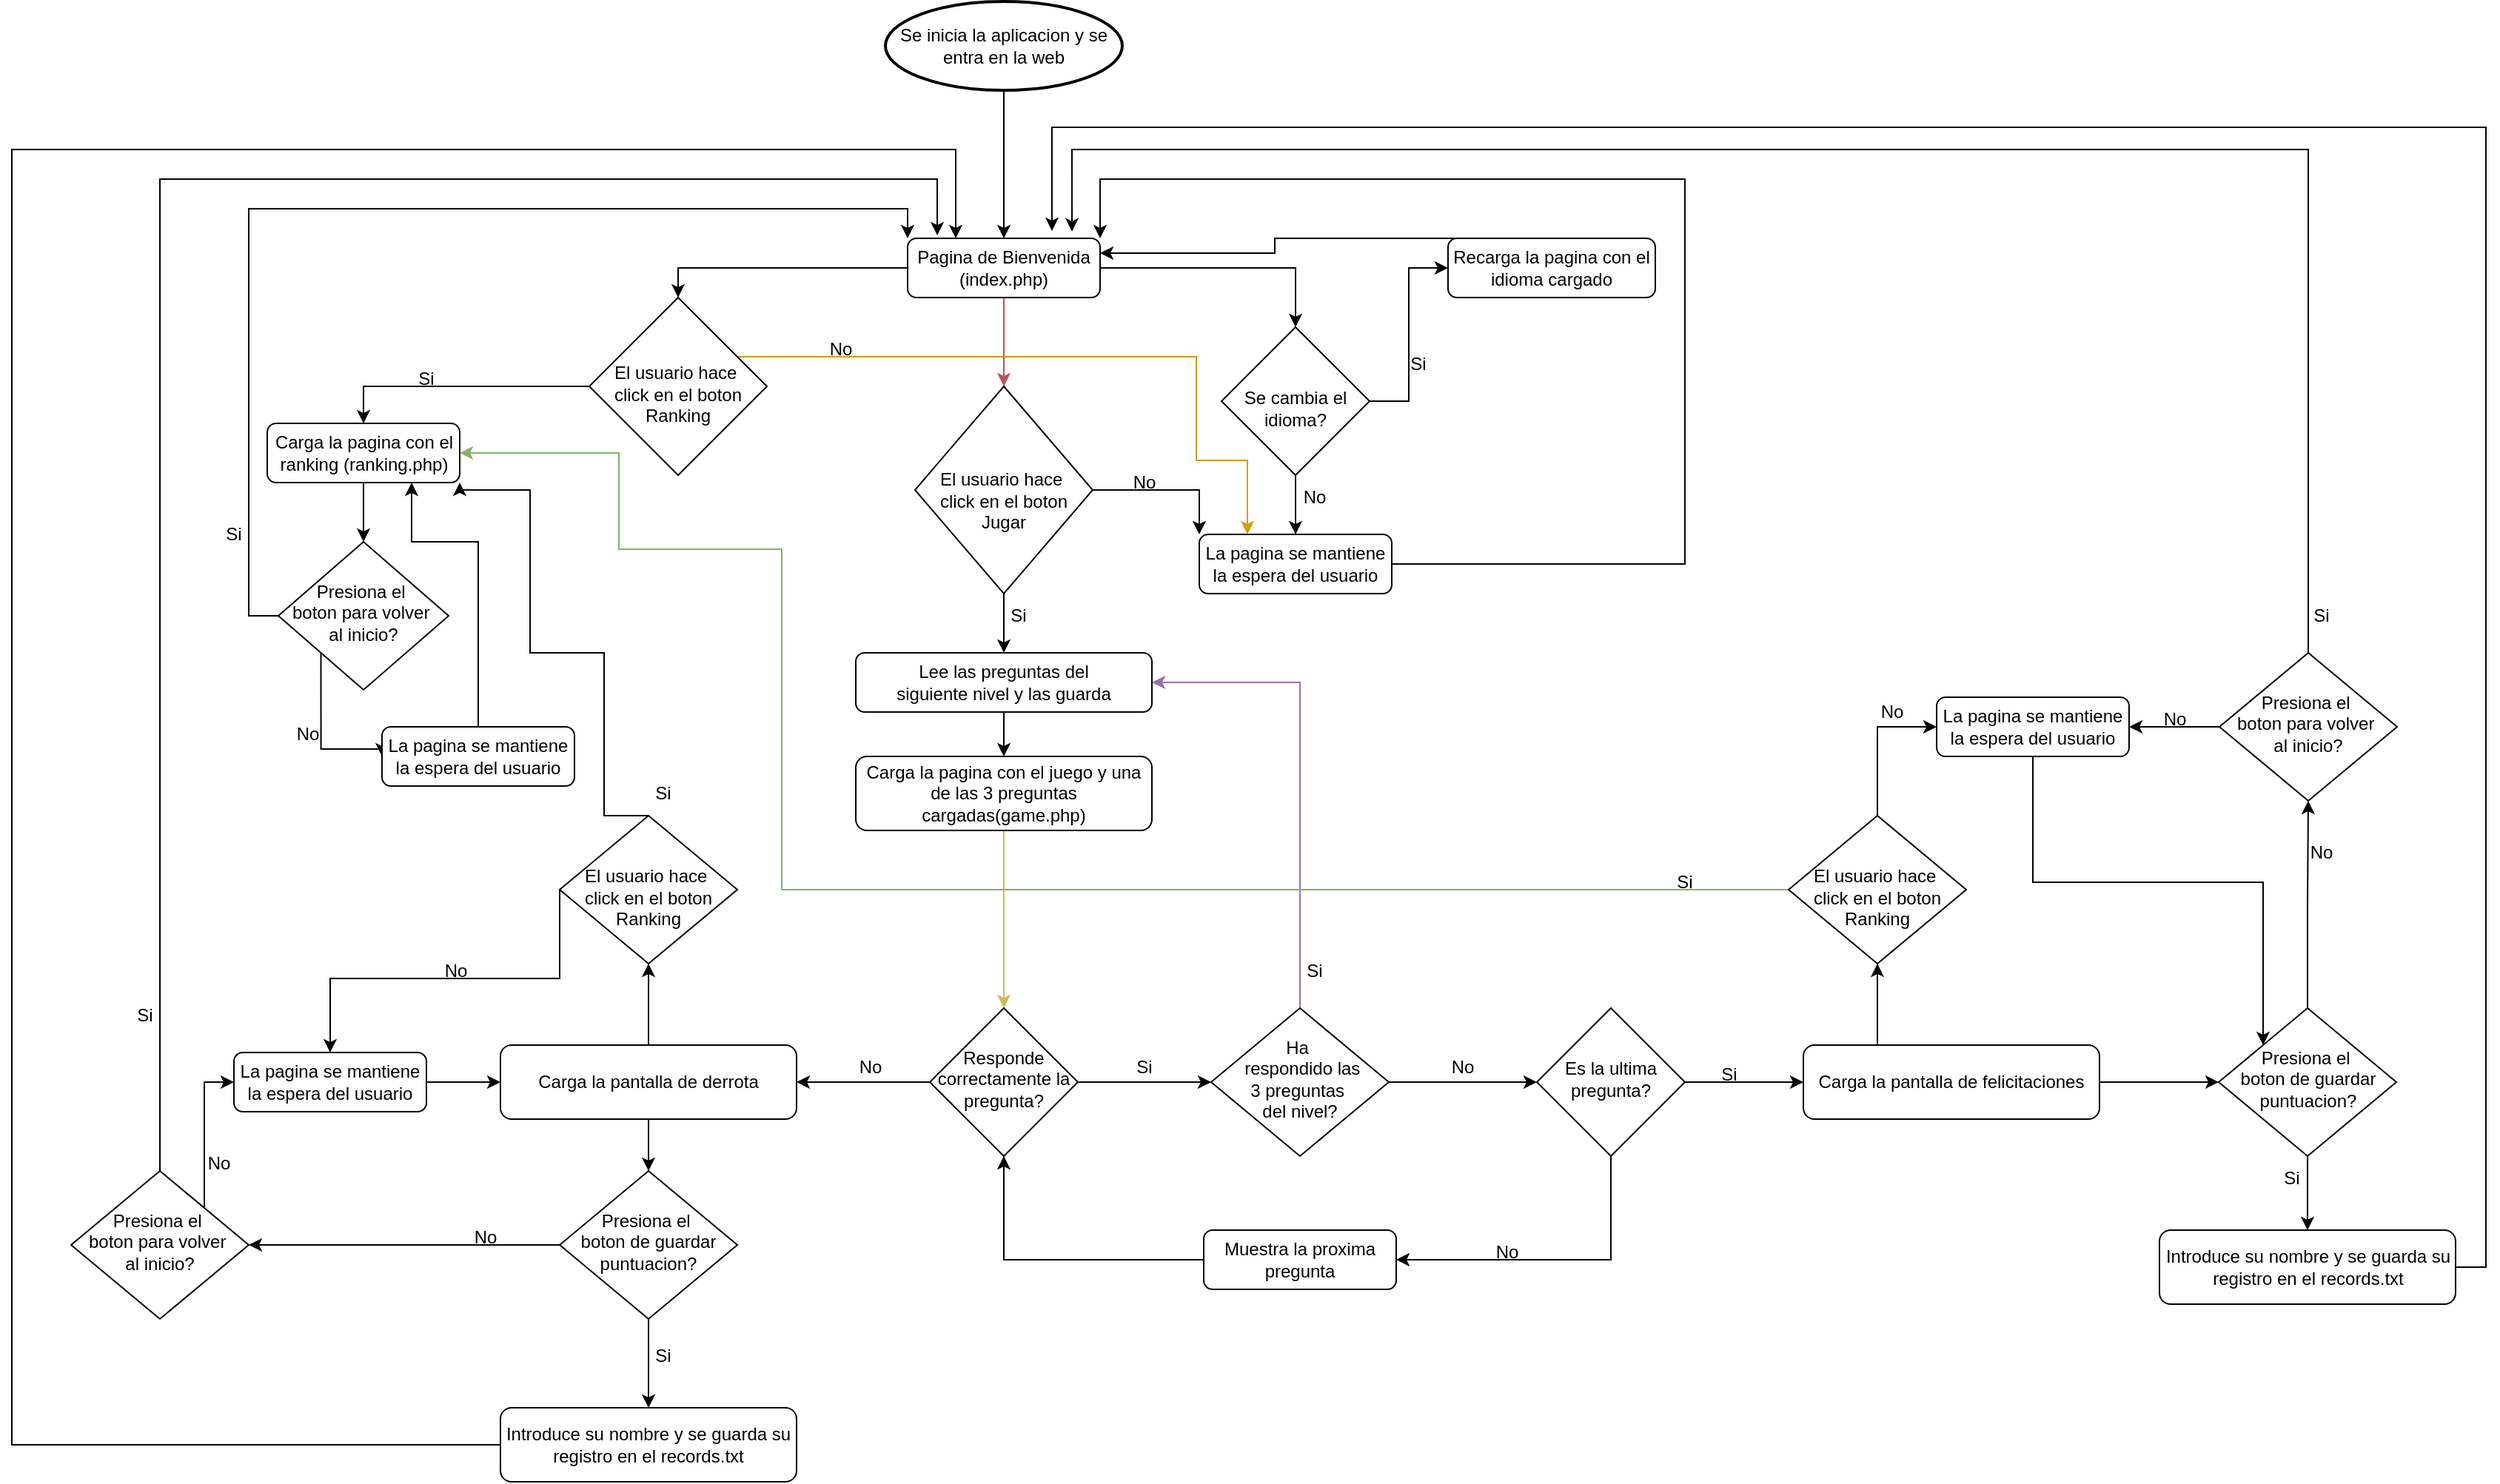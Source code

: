 <mxfile version="22.0.8" type="device">
  <diagram id="C5RBs43oDa-KdzZeNtuy" name="Page-1">
    <mxGraphModel dx="2860" dy="2287" grid="1" gridSize="10" guides="1" tooltips="1" connect="1" arrows="1" fold="1" page="1" pageScale="1" pageWidth="827" pageHeight="1169" math="0" shadow="0">
      <root>
        <mxCell id="WIyWlLk6GJQsqaUBKTNV-0" />
        <mxCell id="WIyWlLk6GJQsqaUBKTNV-1" parent="WIyWlLk6GJQsqaUBKTNV-0" />
        <mxCell id="jOGppjz87xmyUM8sD9id-5" value="" style="edgeStyle=orthogonalEdgeStyle;rounded=0;orthogonalLoop=1;jettySize=auto;html=1;" parent="WIyWlLk6GJQsqaUBKTNV-1" source="jOGppjz87xmyUM8sD9id-0" target="jOGppjz87xmyUM8sD9id-3" edge="1">
          <mxGeometry relative="1" as="geometry" />
        </mxCell>
        <mxCell id="jOGppjz87xmyUM8sD9id-27" value="" style="edgeStyle=orthogonalEdgeStyle;rounded=0;orthogonalLoop=1;jettySize=auto;html=1;fillColor=#f8cecc;strokeColor=#b85450;" parent="WIyWlLk6GJQsqaUBKTNV-1" source="jOGppjz87xmyUM8sD9id-0" target="jOGppjz87xmyUM8sD9id-18" edge="1">
          <mxGeometry relative="1" as="geometry" />
        </mxCell>
        <mxCell id="jOGppjz87xmyUM8sD9id-0" value="&lt;div&gt;Pagina de Bienvenida&lt;/div&gt;&lt;div&gt;(index.php)&lt;br&gt;&lt;/div&gt;" style="rounded=1;whiteSpace=wrap;html=1;fontSize=12;glass=0;strokeWidth=1;shadow=0;" parent="WIyWlLk6GJQsqaUBKTNV-1" vertex="1">
          <mxGeometry x="355" y="160" width="130" height="40" as="geometry" />
        </mxCell>
        <mxCell id="jOGppjz87xmyUM8sD9id-2" value="" style="edgeStyle=orthogonalEdgeStyle;rounded=0;orthogonalLoop=1;jettySize=auto;html=1;" parent="WIyWlLk6GJQsqaUBKTNV-1" source="jOGppjz87xmyUM8sD9id-1" target="jOGppjz87xmyUM8sD9id-0" edge="1">
          <mxGeometry relative="1" as="geometry" />
        </mxCell>
        <mxCell id="jOGppjz87xmyUM8sD9id-1" value="Se inicia la aplicacion y se entra en la web" style="strokeWidth=2;html=1;shape=mxgraph.flowchart.start_1;whiteSpace=wrap;" parent="WIyWlLk6GJQsqaUBKTNV-1" vertex="1">
          <mxGeometry x="340" width="160" height="60" as="geometry" />
        </mxCell>
        <mxCell id="jOGppjz87xmyUM8sD9id-13" style="edgeStyle=orthogonalEdgeStyle;rounded=0;orthogonalLoop=1;jettySize=auto;html=1;exitX=1;exitY=0.5;exitDx=0;exitDy=0;entryX=0;entryY=0.5;entryDx=0;entryDy=0;" parent="WIyWlLk6GJQsqaUBKTNV-1" source="jOGppjz87xmyUM8sD9id-3" target="jOGppjz87xmyUM8sD9id-12" edge="1">
          <mxGeometry relative="1" as="geometry" />
        </mxCell>
        <mxCell id="jOGppjz87xmyUM8sD9id-16" value="" style="edgeStyle=orthogonalEdgeStyle;rounded=0;orthogonalLoop=1;jettySize=auto;html=1;" parent="WIyWlLk6GJQsqaUBKTNV-1" source="jOGppjz87xmyUM8sD9id-3" target="jOGppjz87xmyUM8sD9id-15" edge="1">
          <mxGeometry relative="1" as="geometry" />
        </mxCell>
        <mxCell id="jOGppjz87xmyUM8sD9id-3" value="&lt;div&gt;&lt;br&gt;&lt;/div&gt;&lt;div&gt;Se cambia el idioma?&lt;/div&gt;" style="rhombus;whiteSpace=wrap;html=1;shadow=0;fontFamily=Helvetica;fontSize=12;align=center;strokeWidth=1;spacing=6;spacingTop=-4;" parent="WIyWlLk6GJQsqaUBKTNV-1" vertex="1">
          <mxGeometry x="567" y="220" width="100" height="100" as="geometry" />
        </mxCell>
        <mxCell id="jOGppjz87xmyUM8sD9id-11" value="Si" style="text;html=1;strokeColor=none;fillColor=none;align=center;verticalAlign=middle;whiteSpace=wrap;rounded=0;" parent="WIyWlLk6GJQsqaUBKTNV-1" vertex="1">
          <mxGeometry x="670" y="230" width="60" height="30" as="geometry" />
        </mxCell>
        <mxCell id="jOGppjz87xmyUM8sD9id-14" style="edgeStyle=orthogonalEdgeStyle;rounded=0;orthogonalLoop=1;jettySize=auto;html=1;exitX=0.5;exitY=0;exitDx=0;exitDy=0;entryX=1;entryY=0.25;entryDx=0;entryDy=0;" parent="WIyWlLk6GJQsqaUBKTNV-1" source="jOGppjz87xmyUM8sD9id-12" target="jOGppjz87xmyUM8sD9id-0" edge="1">
          <mxGeometry relative="1" as="geometry">
            <Array as="points">
              <mxPoint x="603" y="160" />
              <mxPoint x="603" y="170" />
            </Array>
          </mxGeometry>
        </mxCell>
        <mxCell id="jOGppjz87xmyUM8sD9id-12" value="Recarga la pagina con el idioma cargado" style="rounded=1;whiteSpace=wrap;html=1;fontSize=12;glass=0;strokeWidth=1;shadow=0;" parent="WIyWlLk6GJQsqaUBKTNV-1" vertex="1">
          <mxGeometry x="720" y="160" width="140" height="40" as="geometry" />
        </mxCell>
        <mxCell id="jOGppjz87xmyUM8sD9id-30" style="edgeStyle=orthogonalEdgeStyle;rounded=0;orthogonalLoop=1;jettySize=auto;html=1;exitX=1;exitY=0.5;exitDx=0;exitDy=0;entryX=1;entryY=0;entryDx=0;entryDy=0;" parent="WIyWlLk6GJQsqaUBKTNV-1" source="jOGppjz87xmyUM8sD9id-15" target="jOGppjz87xmyUM8sD9id-0" edge="1">
          <mxGeometry relative="1" as="geometry">
            <Array as="points">
              <mxPoint x="880" y="380" />
              <mxPoint x="880" y="120" />
              <mxPoint x="485" y="120" />
            </Array>
          </mxGeometry>
        </mxCell>
        <mxCell id="jOGppjz87xmyUM8sD9id-15" value="La pagina se mantiene la espera del usuario" style="rounded=1;whiteSpace=wrap;html=1;fontSize=12;glass=0;strokeWidth=1;shadow=0;" parent="WIyWlLk6GJQsqaUBKTNV-1" vertex="1">
          <mxGeometry x="552" y="360" width="130" height="40" as="geometry" />
        </mxCell>
        <mxCell id="jOGppjz87xmyUM8sD9id-17" value="No" style="text;html=1;strokeColor=none;fillColor=none;align=center;verticalAlign=middle;whiteSpace=wrap;rounded=0;" parent="WIyWlLk6GJQsqaUBKTNV-1" vertex="1">
          <mxGeometry x="600" y="320" width="60" height="30" as="geometry" />
        </mxCell>
        <mxCell id="jOGppjz87xmyUM8sD9id-29" style="edgeStyle=orthogonalEdgeStyle;rounded=0;orthogonalLoop=1;jettySize=auto;html=1;exitX=1;exitY=0.5;exitDx=0;exitDy=0;entryX=0;entryY=0;entryDx=0;entryDy=0;" parent="WIyWlLk6GJQsqaUBKTNV-1" source="jOGppjz87xmyUM8sD9id-18" target="jOGppjz87xmyUM8sD9id-15" edge="1">
          <mxGeometry relative="1" as="geometry" />
        </mxCell>
        <mxCell id="jOGppjz87xmyUM8sD9id-59" style="edgeStyle=orthogonalEdgeStyle;rounded=0;orthogonalLoop=1;jettySize=auto;html=1;exitX=0.5;exitY=1;exitDx=0;exitDy=0;entryX=0.5;entryY=0;entryDx=0;entryDy=0;" parent="WIyWlLk6GJQsqaUBKTNV-1" source="jOGppjz87xmyUM8sD9id-18" target="jOGppjz87xmyUM8sD9id-58" edge="1">
          <mxGeometry relative="1" as="geometry" />
        </mxCell>
        <mxCell id="jOGppjz87xmyUM8sD9id-18" value="&lt;br&gt;&lt;div&gt;El usuario hace&amp;nbsp;&lt;/div&gt;&lt;div&gt;click en el boton Jugar&lt;/div&gt;" style="rhombus;whiteSpace=wrap;html=1;" parent="WIyWlLk6GJQsqaUBKTNV-1" vertex="1">
          <mxGeometry x="360" y="260" width="120" height="140" as="geometry" />
        </mxCell>
        <mxCell id="jOGppjz87xmyUM8sD9id-22" value="No" style="text;html=1;strokeColor=none;fillColor=none;align=center;verticalAlign=middle;whiteSpace=wrap;rounded=0;" parent="WIyWlLk6GJQsqaUBKTNV-1" vertex="1">
          <mxGeometry x="485" y="310" width="60" height="30" as="geometry" />
        </mxCell>
        <mxCell id="jOGppjz87xmyUM8sD9id-23" value="Si" style="text;html=1;strokeColor=none;fillColor=none;align=center;verticalAlign=middle;whiteSpace=wrap;rounded=0;" parent="WIyWlLk6GJQsqaUBKTNV-1" vertex="1">
          <mxGeometry x="400" y="400" width="60" height="30" as="geometry" />
        </mxCell>
        <mxCell id="jOGppjz87xmyUM8sD9id-43" value="" style="edgeStyle=orthogonalEdgeStyle;rounded=0;orthogonalLoop=1;jettySize=auto;html=1;fillColor=#fff2cc;strokeColor=#d6b656;" parent="WIyWlLk6GJQsqaUBKTNV-1" source="jOGppjz87xmyUM8sD9id-24" target="jOGppjz87xmyUM8sD9id-42" edge="1">
          <mxGeometry relative="1" as="geometry" />
        </mxCell>
        <mxCell id="jOGppjz87xmyUM8sD9id-24" value="Carga la pagina con el juego y una de las 3 preguntas cargadas(game.php)" style="rounded=1;whiteSpace=wrap;html=1;fontSize=12;glass=0;strokeWidth=1;shadow=0;" parent="WIyWlLk6GJQsqaUBKTNV-1" vertex="1">
          <mxGeometry x="320" y="510" width="200" height="50" as="geometry" />
        </mxCell>
        <mxCell id="jOGppjz87xmyUM8sD9id-39" value="" style="edgeStyle=orthogonalEdgeStyle;rounded=0;orthogonalLoop=1;jettySize=auto;html=1;exitX=0;exitY=0.5;exitDx=0;exitDy=0;entryX=0.5;entryY=0;entryDx=0;entryDy=0;" parent="WIyWlLk6GJQsqaUBKTNV-1" source="jOGppjz87xmyUM8sD9id-33" target="jOGppjz87xmyUM8sD9id-38" edge="1">
          <mxGeometry relative="1" as="geometry">
            <mxPoint x="82.5" y="265" as="sourcePoint" />
          </mxGeometry>
        </mxCell>
        <mxCell id="jOGppjz87xmyUM8sD9id-83" style="edgeStyle=orthogonalEdgeStyle;rounded=0;orthogonalLoop=1;jettySize=auto;html=1;exitX=1;exitY=1;exitDx=0;exitDy=0;entryX=0.25;entryY=0;entryDx=0;entryDy=0;fillColor=#ffe6cc;strokeColor=#d79b00;" parent="WIyWlLk6GJQsqaUBKTNV-1" source="jOGppjz87xmyUM8sD9id-33" target="jOGppjz87xmyUM8sD9id-15" edge="1">
          <mxGeometry relative="1" as="geometry">
            <Array as="points">
              <mxPoint x="230" y="240" />
              <mxPoint x="550" y="240" />
              <mxPoint x="550" y="310" />
              <mxPoint x="585" y="310" />
            </Array>
          </mxGeometry>
        </mxCell>
        <mxCell id="jOGppjz87xmyUM8sD9id-33" value="&lt;br&gt;&lt;div&gt;El usuario hace&amp;nbsp;&lt;/div&gt;&lt;div&gt;click en el boton Ranking&lt;/div&gt;" style="rhombus;whiteSpace=wrap;html=1;shadow=0;fontFamily=Helvetica;fontSize=12;align=center;strokeWidth=1;spacing=6;spacingTop=-4;" parent="WIyWlLk6GJQsqaUBKTNV-1" vertex="1">
          <mxGeometry x="140" y="200" width="120" height="120" as="geometry" />
        </mxCell>
        <mxCell id="jOGppjz87xmyUM8sD9id-35" value="No" style="text;html=1;strokeColor=none;fillColor=none;align=center;verticalAlign=middle;whiteSpace=wrap;rounded=0;" parent="WIyWlLk6GJQsqaUBKTNV-1" vertex="1">
          <mxGeometry x="280" y="220" width="60" height="30" as="geometry" />
        </mxCell>
        <mxCell id="jOGppjz87xmyUM8sD9id-90" value="" style="edgeStyle=orthogonalEdgeStyle;rounded=0;orthogonalLoop=1;jettySize=auto;html=1;" parent="WIyWlLk6GJQsqaUBKTNV-1" source="jOGppjz87xmyUM8sD9id-38" target="jOGppjz87xmyUM8sD9id-89" edge="1">
          <mxGeometry relative="1" as="geometry" />
        </mxCell>
        <mxCell id="jOGppjz87xmyUM8sD9id-38" value="Carga la pagina con el ranking (ranking.php)" style="rounded=1;whiteSpace=wrap;html=1;fontSize=12;glass=0;strokeWidth=1;shadow=0;" parent="WIyWlLk6GJQsqaUBKTNV-1" vertex="1">
          <mxGeometry x="-77.5" y="285" width="130" height="40" as="geometry" />
        </mxCell>
        <mxCell id="jOGppjz87xmyUM8sD9id-40" value="Si" style="text;html=1;strokeColor=none;fillColor=none;align=center;verticalAlign=middle;whiteSpace=wrap;rounded=0;" parent="WIyWlLk6GJQsqaUBKTNV-1" vertex="1">
          <mxGeometry y="240" width="60" height="30" as="geometry" />
        </mxCell>
        <mxCell id="jOGppjz87xmyUM8sD9id-54" style="edgeStyle=orthogonalEdgeStyle;rounded=0;orthogonalLoop=1;jettySize=auto;html=1;exitX=1;exitY=0.5;exitDx=0;exitDy=0;entryX=0;entryY=0.5;entryDx=0;entryDy=0;" parent="WIyWlLk6GJQsqaUBKTNV-1" source="jOGppjz87xmyUM8sD9id-42" target="jOGppjz87xmyUM8sD9id-53" edge="1">
          <mxGeometry relative="1" as="geometry" />
        </mxCell>
        <mxCell id="jOGppjz87xmyUM8sD9id-71" value="" style="edgeStyle=orthogonalEdgeStyle;rounded=0;orthogonalLoop=1;jettySize=auto;html=1;" parent="WIyWlLk6GJQsqaUBKTNV-1" source="jOGppjz87xmyUM8sD9id-42" target="jOGppjz87xmyUM8sD9id-70" edge="1">
          <mxGeometry relative="1" as="geometry" />
        </mxCell>
        <mxCell id="jOGppjz87xmyUM8sD9id-42" value="Responde correctamente la pregunta?" style="rhombus;whiteSpace=wrap;html=1;shadow=0;fontFamily=Helvetica;fontSize=12;align=center;strokeWidth=1;spacing=6;spacingTop=-4;" parent="WIyWlLk6GJQsqaUBKTNV-1" vertex="1">
          <mxGeometry x="370" y="680" width="100" height="100" as="geometry" />
        </mxCell>
        <mxCell id="jOGppjz87xmyUM8sD9id-64" style="edgeStyle=orthogonalEdgeStyle;rounded=0;orthogonalLoop=1;jettySize=auto;html=1;exitX=0.5;exitY=1;exitDx=0;exitDy=0;entryX=1;entryY=0.5;entryDx=0;entryDy=0;" parent="WIyWlLk6GJQsqaUBKTNV-1" source="jOGppjz87xmyUM8sD9id-46" target="jOGppjz87xmyUM8sD9id-50" edge="1">
          <mxGeometry relative="1" as="geometry" />
        </mxCell>
        <mxCell id="jOGppjz87xmyUM8sD9id-69" value="" style="edgeStyle=orthogonalEdgeStyle;rounded=0;orthogonalLoop=1;jettySize=auto;html=1;" parent="WIyWlLk6GJQsqaUBKTNV-1" source="jOGppjz87xmyUM8sD9id-46" target="jOGppjz87xmyUM8sD9id-68" edge="1">
          <mxGeometry relative="1" as="geometry" />
        </mxCell>
        <mxCell id="jOGppjz87xmyUM8sD9id-46" value="Es la ultima pregunta?" style="rhombus;whiteSpace=wrap;html=1;shadow=0;fontFamily=Helvetica;fontSize=12;align=center;strokeWidth=1;spacing=6;spacingTop=-4;" parent="WIyWlLk6GJQsqaUBKTNV-1" vertex="1">
          <mxGeometry x="780" y="680" width="100" height="100" as="geometry" />
        </mxCell>
        <mxCell id="jOGppjz87xmyUM8sD9id-47" value="Si" style="text;html=1;strokeColor=none;fillColor=none;align=center;verticalAlign=middle;whiteSpace=wrap;rounded=0;" parent="WIyWlLk6GJQsqaUBKTNV-1" vertex="1">
          <mxGeometry x="485" y="705" width="60" height="30" as="geometry" />
        </mxCell>
        <mxCell id="jOGppjz87xmyUM8sD9id-52" style="edgeStyle=orthogonalEdgeStyle;rounded=0;orthogonalLoop=1;jettySize=auto;html=1;exitX=0;exitY=0.5;exitDx=0;exitDy=0;entryX=0.5;entryY=1;entryDx=0;entryDy=0;" parent="WIyWlLk6GJQsqaUBKTNV-1" source="jOGppjz87xmyUM8sD9id-50" target="jOGppjz87xmyUM8sD9id-42" edge="1">
          <mxGeometry relative="1" as="geometry" />
        </mxCell>
        <mxCell id="jOGppjz87xmyUM8sD9id-50" value="Muestra la proxima pregunta" style="rounded=1;whiteSpace=wrap;html=1;fontSize=12;glass=0;strokeWidth=1;shadow=0;" parent="WIyWlLk6GJQsqaUBKTNV-1" vertex="1">
          <mxGeometry x="555" y="830" width="130" height="40" as="geometry" />
        </mxCell>
        <mxCell id="jOGppjz87xmyUM8sD9id-56" style="edgeStyle=orthogonalEdgeStyle;rounded=0;orthogonalLoop=1;jettySize=auto;html=1;exitX=1;exitY=0.5;exitDx=0;exitDy=0;entryX=0;entryY=0.5;entryDx=0;entryDy=0;" parent="WIyWlLk6GJQsqaUBKTNV-1" source="jOGppjz87xmyUM8sD9id-53" target="jOGppjz87xmyUM8sD9id-46" edge="1">
          <mxGeometry relative="1" as="geometry" />
        </mxCell>
        <mxCell id="jOGppjz87xmyUM8sD9id-65" style="edgeStyle=orthogonalEdgeStyle;rounded=0;orthogonalLoop=1;jettySize=auto;html=1;exitX=0.5;exitY=0;exitDx=0;exitDy=0;entryX=1;entryY=0.5;entryDx=0;entryDy=0;fillColor=#e1d5e7;strokeColor=#9673a6;" parent="WIyWlLk6GJQsqaUBKTNV-1" source="jOGppjz87xmyUM8sD9id-53" target="jOGppjz87xmyUM8sD9id-58" edge="1">
          <mxGeometry relative="1" as="geometry" />
        </mxCell>
        <mxCell id="jOGppjz87xmyUM8sD9id-53" value="&lt;div&gt;Ha&amp;nbsp;&lt;/div&gt;&lt;div&gt;&amp;nbsp;respondido las&lt;/div&gt;&lt;div&gt;3 preguntas&amp;nbsp;&lt;/div&gt;&lt;div&gt;del nivel?&lt;/div&gt;" style="rhombus;whiteSpace=wrap;html=1;shadow=0;fontFamily=Helvetica;fontSize=12;align=center;strokeWidth=1;spacing=6;spacingTop=-4;" parent="WIyWlLk6GJQsqaUBKTNV-1" vertex="1">
          <mxGeometry x="560" y="680" width="120" height="100" as="geometry" />
        </mxCell>
        <mxCell id="jOGppjz87xmyUM8sD9id-61" value="" style="edgeStyle=orthogonalEdgeStyle;rounded=0;orthogonalLoop=1;jettySize=auto;html=1;" parent="WIyWlLk6GJQsqaUBKTNV-1" source="jOGppjz87xmyUM8sD9id-58" target="jOGppjz87xmyUM8sD9id-24" edge="1">
          <mxGeometry relative="1" as="geometry" />
        </mxCell>
        <mxCell id="jOGppjz87xmyUM8sD9id-58" value="Lee las preguntas del &lt;br&gt;siguiente nivel y las guarda" style="rounded=1;whiteSpace=wrap;html=1;fontSize=12;glass=0;strokeWidth=1;shadow=0;" parent="WIyWlLk6GJQsqaUBKTNV-1" vertex="1">
          <mxGeometry x="320" y="440" width="200" height="40" as="geometry" />
        </mxCell>
        <mxCell id="jOGppjz87xmyUM8sD9id-62" value="No" style="text;html=1;strokeColor=none;fillColor=none;align=center;verticalAlign=middle;whiteSpace=wrap;rounded=0;" parent="WIyWlLk6GJQsqaUBKTNV-1" vertex="1">
          <mxGeometry x="700" y="705" width="60" height="30" as="geometry" />
        </mxCell>
        <mxCell id="jOGppjz87xmyUM8sD9id-67" value="No" style="text;html=1;strokeColor=none;fillColor=none;align=center;verticalAlign=middle;whiteSpace=wrap;rounded=0;" parent="WIyWlLk6GJQsqaUBKTNV-1" vertex="1">
          <mxGeometry x="730" y="830" width="60" height="30" as="geometry" />
        </mxCell>
        <mxCell id="jOGppjz87xmyUM8sD9id-86" style="edgeStyle=orthogonalEdgeStyle;rounded=0;orthogonalLoop=1;jettySize=auto;html=1;exitX=1;exitY=0.5;exitDx=0;exitDy=0;entryX=0;entryY=0.5;entryDx=0;entryDy=0;" parent="WIyWlLk6GJQsqaUBKTNV-1" source="jOGppjz87xmyUM8sD9id-68" target="jOGppjz87xmyUM8sD9id-84" edge="1">
          <mxGeometry relative="1" as="geometry" />
        </mxCell>
        <mxCell id="6C4JWHhxTdaV8eO6Sy8S-8" style="edgeStyle=orthogonalEdgeStyle;rounded=0;orthogonalLoop=1;jettySize=auto;html=1;exitX=0.25;exitY=0;exitDx=0;exitDy=0;entryX=0.5;entryY=1;entryDx=0;entryDy=0;" edge="1" parent="WIyWlLk6GJQsqaUBKTNV-1" source="jOGppjz87xmyUM8sD9id-68" target="6C4JWHhxTdaV8eO6Sy8S-6">
          <mxGeometry relative="1" as="geometry" />
        </mxCell>
        <mxCell id="jOGppjz87xmyUM8sD9id-68" value="Carga la pantalla de felicitaciones" style="rounded=1;whiteSpace=wrap;html=1;fontSize=12;glass=0;strokeWidth=1;shadow=0;" parent="WIyWlLk6GJQsqaUBKTNV-1" vertex="1">
          <mxGeometry x="960" y="705" width="200" height="50" as="geometry" />
        </mxCell>
        <mxCell id="jOGppjz87xmyUM8sD9id-74" value="" style="edgeStyle=orthogonalEdgeStyle;rounded=0;orthogonalLoop=1;jettySize=auto;html=1;" parent="WIyWlLk6GJQsqaUBKTNV-1" source="jOGppjz87xmyUM8sD9id-70" target="jOGppjz87xmyUM8sD9id-73" edge="1">
          <mxGeometry relative="1" as="geometry" />
        </mxCell>
        <mxCell id="6C4JWHhxTdaV8eO6Sy8S-1" value="" style="edgeStyle=orthogonalEdgeStyle;rounded=0;orthogonalLoop=1;jettySize=auto;html=1;" edge="1" parent="WIyWlLk6GJQsqaUBKTNV-1" source="jOGppjz87xmyUM8sD9id-70" target="6C4JWHhxTdaV8eO6Sy8S-0">
          <mxGeometry relative="1" as="geometry" />
        </mxCell>
        <mxCell id="jOGppjz87xmyUM8sD9id-70" value="Carga la pantalla de derrota" style="rounded=1;whiteSpace=wrap;html=1;fontSize=12;glass=0;strokeWidth=1;shadow=0;" parent="WIyWlLk6GJQsqaUBKTNV-1" vertex="1">
          <mxGeometry x="80" y="705" width="200" height="50" as="geometry" />
        </mxCell>
        <mxCell id="jOGppjz87xmyUM8sD9id-80" value="" style="edgeStyle=orthogonalEdgeStyle;rounded=0;orthogonalLoop=1;jettySize=auto;html=1;" parent="WIyWlLk6GJQsqaUBKTNV-1" source="jOGppjz87xmyUM8sD9id-73" edge="1">
          <mxGeometry relative="1" as="geometry">
            <mxPoint x="180" y="950" as="targetPoint" />
          </mxGeometry>
        </mxCell>
        <mxCell id="jOGppjz87xmyUM8sD9id-100" style="edgeStyle=orthogonalEdgeStyle;rounded=0;orthogonalLoop=1;jettySize=auto;html=1;exitX=0;exitY=0.5;exitDx=0;exitDy=0;entryX=1;entryY=0.5;entryDx=0;entryDy=0;" parent="WIyWlLk6GJQsqaUBKTNV-1" source="jOGppjz87xmyUM8sD9id-73" target="jOGppjz87xmyUM8sD9id-99" edge="1">
          <mxGeometry relative="1" as="geometry" />
        </mxCell>
        <mxCell id="jOGppjz87xmyUM8sD9id-73" value="&lt;div&gt;Presiona el&amp;nbsp;&lt;/div&gt;&lt;div&gt;boton de guardar puntuacion?&lt;/div&gt;" style="rhombus;whiteSpace=wrap;html=1;shadow=0;fontFamily=Helvetica;fontSize=12;align=center;strokeWidth=1;spacing=6;spacingTop=-4;" parent="WIyWlLk6GJQsqaUBKTNV-1" vertex="1">
          <mxGeometry x="120" y="790" width="120" height="100" as="geometry" />
        </mxCell>
        <mxCell id="jOGppjz87xmyUM8sD9id-107" style="edgeStyle=orthogonalEdgeStyle;rounded=0;orthogonalLoop=1;jettySize=auto;html=1;exitX=0;exitY=0.5;exitDx=0;exitDy=0;entryX=0.25;entryY=0;entryDx=0;entryDy=0;" parent="WIyWlLk6GJQsqaUBKTNV-1" source="jOGppjz87xmyUM8sD9id-81" target="jOGppjz87xmyUM8sD9id-0" edge="1">
          <mxGeometry relative="1" as="geometry">
            <Array as="points">
              <mxPoint x="-250" y="975" />
              <mxPoint x="-250" y="100" />
              <mxPoint x="388" y="100" />
            </Array>
          </mxGeometry>
        </mxCell>
        <mxCell id="jOGppjz87xmyUM8sD9id-81" value="Introduce su nombre y se guarda su registro en el records.txt" style="rounded=1;whiteSpace=wrap;html=1;fontSize=12;glass=0;strokeWidth=1;shadow=0;" parent="WIyWlLk6GJQsqaUBKTNV-1" vertex="1">
          <mxGeometry x="80" y="950" width="200" height="50" as="geometry" />
        </mxCell>
        <mxCell id="jOGppjz87xmyUM8sD9id-82" style="edgeStyle=orthogonalEdgeStyle;rounded=0;orthogonalLoop=1;jettySize=auto;html=1;exitX=0;exitY=0.5;exitDx=0;exitDy=0;entryX=0.5;entryY=0;entryDx=0;entryDy=0;" parent="WIyWlLk6GJQsqaUBKTNV-1" source="jOGppjz87xmyUM8sD9id-0" target="jOGppjz87xmyUM8sD9id-33" edge="1">
          <mxGeometry relative="1" as="geometry" />
        </mxCell>
        <mxCell id="jOGppjz87xmyUM8sD9id-87" style="edgeStyle=orthogonalEdgeStyle;rounded=0;orthogonalLoop=1;jettySize=auto;html=1;exitX=0.5;exitY=1;exitDx=0;exitDy=0;entryX=0.5;entryY=0;entryDx=0;entryDy=0;" parent="WIyWlLk6GJQsqaUBKTNV-1" source="jOGppjz87xmyUM8sD9id-84" target="jOGppjz87xmyUM8sD9id-85" edge="1">
          <mxGeometry relative="1" as="geometry" />
        </mxCell>
        <mxCell id="jOGppjz87xmyUM8sD9id-113" value="" style="edgeStyle=orthogonalEdgeStyle;rounded=0;orthogonalLoop=1;jettySize=auto;html=1;" parent="WIyWlLk6GJQsqaUBKTNV-1" source="jOGppjz87xmyUM8sD9id-84" target="jOGppjz87xmyUM8sD9id-110" edge="1">
          <mxGeometry relative="1" as="geometry" />
        </mxCell>
        <mxCell id="jOGppjz87xmyUM8sD9id-84" value="&lt;div&gt;Presiona el&amp;nbsp;&lt;/div&gt;&lt;div&gt;boton de guardar puntuacion?&lt;/div&gt;" style="rhombus;whiteSpace=wrap;html=1;shadow=0;fontFamily=Helvetica;fontSize=12;align=center;strokeWidth=1;spacing=6;spacingTop=-4;" parent="WIyWlLk6GJQsqaUBKTNV-1" vertex="1">
          <mxGeometry x="1240.5" y="680" width="120" height="100" as="geometry" />
        </mxCell>
        <mxCell id="jOGppjz87xmyUM8sD9id-108" style="edgeStyle=orthogonalEdgeStyle;rounded=0;orthogonalLoop=1;jettySize=auto;html=1;exitX=1;exitY=0.5;exitDx=0;exitDy=0;entryX=0.75;entryY=0;entryDx=0;entryDy=0;" parent="WIyWlLk6GJQsqaUBKTNV-1" edge="1" source="jOGppjz87xmyUM8sD9id-85">
          <mxGeometry relative="1" as="geometry">
            <mxPoint x="1400.5" y="780" as="sourcePoint" />
            <mxPoint x="452.5" y="155" as="targetPoint" />
            <Array as="points">
              <mxPoint x="1421" y="855" />
              <mxPoint x="1421" y="85" />
              <mxPoint x="453" y="85" />
            </Array>
          </mxGeometry>
        </mxCell>
        <mxCell id="jOGppjz87xmyUM8sD9id-85" value="Introduce su nombre y se guarda su registro en el records.txt" style="rounded=1;whiteSpace=wrap;html=1;fontSize=12;glass=0;strokeWidth=1;shadow=0;" parent="WIyWlLk6GJQsqaUBKTNV-1" vertex="1">
          <mxGeometry x="1200.5" y="830" width="200" height="50" as="geometry" />
        </mxCell>
        <mxCell id="jOGppjz87xmyUM8sD9id-91" style="edgeStyle=orthogonalEdgeStyle;rounded=0;orthogonalLoop=1;jettySize=auto;html=1;exitX=0;exitY=0.5;exitDx=0;exitDy=0;entryX=0;entryY=0;entryDx=0;entryDy=0;" parent="WIyWlLk6GJQsqaUBKTNV-1" source="jOGppjz87xmyUM8sD9id-89" target="jOGppjz87xmyUM8sD9id-0" edge="1">
          <mxGeometry relative="1" as="geometry" />
        </mxCell>
        <mxCell id="jOGppjz87xmyUM8sD9id-93" style="edgeStyle=orthogonalEdgeStyle;rounded=0;orthogonalLoop=1;jettySize=auto;html=1;exitX=0;exitY=1;exitDx=0;exitDy=0;entryX=0;entryY=0.5;entryDx=0;entryDy=0;" parent="WIyWlLk6GJQsqaUBKTNV-1" source="jOGppjz87xmyUM8sD9id-89" target="jOGppjz87xmyUM8sD9id-92" edge="1">
          <mxGeometry relative="1" as="geometry">
            <Array as="points">
              <mxPoint x="-41" y="505" />
            </Array>
          </mxGeometry>
        </mxCell>
        <mxCell id="jOGppjz87xmyUM8sD9id-89" value="&lt;div&gt;Presiona el&amp;nbsp;&lt;/div&gt;&lt;div&gt;boton para volver&amp;nbsp;&lt;/div&gt;&lt;div&gt;al inicio?&lt;/div&gt;" style="rhombus;whiteSpace=wrap;html=1;shadow=0;fontFamily=Helvetica;fontSize=12;align=center;strokeWidth=1;spacing=6;spacingTop=-4;" parent="WIyWlLk6GJQsqaUBKTNV-1" vertex="1">
          <mxGeometry x="-70" y="365" width="115" height="100" as="geometry" />
        </mxCell>
        <mxCell id="jOGppjz87xmyUM8sD9id-94" style="edgeStyle=orthogonalEdgeStyle;rounded=0;orthogonalLoop=1;jettySize=auto;html=1;exitX=0.5;exitY=0;exitDx=0;exitDy=0;entryX=0.75;entryY=1;entryDx=0;entryDy=0;" parent="WIyWlLk6GJQsqaUBKTNV-1" source="jOGppjz87xmyUM8sD9id-92" target="jOGppjz87xmyUM8sD9id-38" edge="1">
          <mxGeometry relative="1" as="geometry">
            <Array as="points">
              <mxPoint x="65" y="365" />
              <mxPoint x="20" y="365" />
            </Array>
          </mxGeometry>
        </mxCell>
        <mxCell id="jOGppjz87xmyUM8sD9id-92" value="La pagina se mantiene la espera del usuario" style="rounded=1;whiteSpace=wrap;html=1;fontSize=12;glass=0;strokeWidth=1;shadow=0;" parent="WIyWlLk6GJQsqaUBKTNV-1" vertex="1">
          <mxGeometry y="490" width="130" height="40" as="geometry" />
        </mxCell>
        <mxCell id="jOGppjz87xmyUM8sD9id-95" value="Si" style="text;html=1;strokeColor=none;fillColor=none;align=center;verticalAlign=middle;whiteSpace=wrap;rounded=0;" parent="WIyWlLk6GJQsqaUBKTNV-1" vertex="1">
          <mxGeometry x="160" y="900" width="60" height="30" as="geometry" />
        </mxCell>
        <mxCell id="jOGppjz87xmyUM8sD9id-96" value="No" style="text;html=1;strokeColor=none;fillColor=none;align=center;verticalAlign=middle;whiteSpace=wrap;rounded=0;" parent="WIyWlLk6GJQsqaUBKTNV-1" vertex="1">
          <mxGeometry x="40" y="820" width="60" height="30" as="geometry" />
        </mxCell>
        <mxCell id="jOGppjz87xmyUM8sD9id-97" value="No" style="text;html=1;strokeColor=none;fillColor=none;align=center;verticalAlign=middle;whiteSpace=wrap;rounded=0;" parent="WIyWlLk6GJQsqaUBKTNV-1" vertex="1">
          <mxGeometry x="-80" y="480" width="60" height="30" as="geometry" />
        </mxCell>
        <mxCell id="jOGppjz87xmyUM8sD9id-98" value="Si" style="text;html=1;strokeColor=none;fillColor=none;align=center;verticalAlign=middle;whiteSpace=wrap;rounded=0;" parent="WIyWlLk6GJQsqaUBKTNV-1" vertex="1">
          <mxGeometry x="-130" y="345" width="60" height="30" as="geometry" />
        </mxCell>
        <mxCell id="jOGppjz87xmyUM8sD9id-101" style="edgeStyle=orthogonalEdgeStyle;rounded=0;orthogonalLoop=1;jettySize=auto;html=1;entryX=0.154;entryY=-0.05;entryDx=0;entryDy=0;entryPerimeter=0;exitX=0.5;exitY=0;exitDx=0;exitDy=0;" parent="WIyWlLk6GJQsqaUBKTNV-1" source="jOGppjz87xmyUM8sD9id-99" target="jOGppjz87xmyUM8sD9id-0" edge="1">
          <mxGeometry relative="1" as="geometry">
            <Array as="points">
              <mxPoint x="-150" y="120" />
              <mxPoint x="375" y="120" />
            </Array>
          </mxGeometry>
        </mxCell>
        <mxCell id="jOGppjz87xmyUM8sD9id-103" style="edgeStyle=orthogonalEdgeStyle;rounded=0;orthogonalLoop=1;jettySize=auto;html=1;exitX=1;exitY=0;exitDx=0;exitDy=0;entryX=0;entryY=0.5;entryDx=0;entryDy=0;" parent="WIyWlLk6GJQsqaUBKTNV-1" source="jOGppjz87xmyUM8sD9id-99" target="jOGppjz87xmyUM8sD9id-102" edge="1">
          <mxGeometry relative="1" as="geometry" />
        </mxCell>
        <mxCell id="jOGppjz87xmyUM8sD9id-99" value="&lt;div&gt;Presiona el&amp;nbsp;&lt;/div&gt;&lt;div&gt;boton para volver&amp;nbsp;&lt;/div&gt;&lt;div&gt;al inicio?&lt;/div&gt;" style="rhombus;whiteSpace=wrap;html=1;shadow=0;fontFamily=Helvetica;fontSize=12;align=center;strokeWidth=1;spacing=6;spacingTop=-4;" parent="WIyWlLk6GJQsqaUBKTNV-1" vertex="1">
          <mxGeometry x="-210" y="790" width="120" height="100" as="geometry" />
        </mxCell>
        <mxCell id="jOGppjz87xmyUM8sD9id-104" style="edgeStyle=orthogonalEdgeStyle;rounded=0;orthogonalLoop=1;jettySize=auto;html=1;exitX=1;exitY=0.5;exitDx=0;exitDy=0;entryX=0;entryY=0.5;entryDx=0;entryDy=0;" parent="WIyWlLk6GJQsqaUBKTNV-1" source="jOGppjz87xmyUM8sD9id-102" target="jOGppjz87xmyUM8sD9id-70" edge="1">
          <mxGeometry relative="1" as="geometry" />
        </mxCell>
        <mxCell id="jOGppjz87xmyUM8sD9id-102" value="La pagina se mantiene la espera del usuario" style="rounded=1;whiteSpace=wrap;html=1;fontSize=12;glass=0;strokeWidth=1;shadow=0;" parent="WIyWlLk6GJQsqaUBKTNV-1" vertex="1">
          <mxGeometry x="-100" y="710" width="130" height="40" as="geometry" />
        </mxCell>
        <mxCell id="jOGppjz87xmyUM8sD9id-105" value="No" style="text;html=1;strokeColor=none;fillColor=none;align=center;verticalAlign=middle;whiteSpace=wrap;rounded=0;" parent="WIyWlLk6GJQsqaUBKTNV-1" vertex="1">
          <mxGeometry x="-140" y="770" width="60" height="30" as="geometry" />
        </mxCell>
        <mxCell id="jOGppjz87xmyUM8sD9id-106" value="Si" style="text;html=1;strokeColor=none;fillColor=none;align=center;verticalAlign=middle;whiteSpace=wrap;rounded=0;" parent="WIyWlLk6GJQsqaUBKTNV-1" vertex="1">
          <mxGeometry x="-190" y="670" width="60" height="30" as="geometry" />
        </mxCell>
        <mxCell id="jOGppjz87xmyUM8sD9id-109" value="Si" style="text;html=1;strokeColor=none;fillColor=none;align=center;verticalAlign=middle;whiteSpace=wrap;rounded=0;" parent="WIyWlLk6GJQsqaUBKTNV-1" vertex="1">
          <mxGeometry x="1260" y="780" width="60" height="30" as="geometry" />
        </mxCell>
        <mxCell id="jOGppjz87xmyUM8sD9id-114" value="" style="edgeStyle=orthogonalEdgeStyle;rounded=0;orthogonalLoop=1;jettySize=auto;html=1;" parent="WIyWlLk6GJQsqaUBKTNV-1" source="jOGppjz87xmyUM8sD9id-110" target="jOGppjz87xmyUM8sD9id-111" edge="1">
          <mxGeometry relative="1" as="geometry" />
        </mxCell>
        <mxCell id="jOGppjz87xmyUM8sD9id-110" value="&lt;div&gt;Presiona el&amp;nbsp;&lt;/div&gt;&lt;div&gt;boton para volver&amp;nbsp;&lt;/div&gt;&lt;div&gt;al inicio?&lt;/div&gt;" style="rhombus;whiteSpace=wrap;html=1;shadow=0;fontFamily=Helvetica;fontSize=12;align=center;strokeWidth=1;spacing=6;spacingTop=-4;" parent="WIyWlLk6GJQsqaUBKTNV-1" vertex="1">
          <mxGeometry x="1241" y="440" width="120" height="100" as="geometry" />
        </mxCell>
        <mxCell id="jOGppjz87xmyUM8sD9id-115" style="edgeStyle=orthogonalEdgeStyle;rounded=0;orthogonalLoop=1;jettySize=auto;html=1;exitX=0.5;exitY=1;exitDx=0;exitDy=0;entryX=0;entryY=0;entryDx=0;entryDy=0;" parent="WIyWlLk6GJQsqaUBKTNV-1" source="jOGppjz87xmyUM8sD9id-111" target="jOGppjz87xmyUM8sD9id-84" edge="1">
          <mxGeometry relative="1" as="geometry" />
        </mxCell>
        <mxCell id="jOGppjz87xmyUM8sD9id-111" value="La pagina se mantiene la espera del usuario" style="rounded=1;whiteSpace=wrap;html=1;fontSize=12;glass=0;strokeWidth=1;shadow=0;" parent="WIyWlLk6GJQsqaUBKTNV-1" vertex="1">
          <mxGeometry x="1050" y="470" width="130" height="40" as="geometry" />
        </mxCell>
        <mxCell id="jOGppjz87xmyUM8sD9id-116" style="edgeStyle=orthogonalEdgeStyle;rounded=0;orthogonalLoop=1;jettySize=auto;html=1;exitX=0.5;exitY=0;exitDx=0;exitDy=0;entryX=0.854;entryY=-0.115;entryDx=0;entryDy=0;entryPerimeter=0;" parent="WIyWlLk6GJQsqaUBKTNV-1" source="jOGppjz87xmyUM8sD9id-110" target="jOGppjz87xmyUM8sD9id-0" edge="1">
          <mxGeometry relative="1" as="geometry">
            <Array as="points">
              <mxPoint x="1301" y="100" />
              <mxPoint x="466" y="100" />
            </Array>
          </mxGeometry>
        </mxCell>
        <mxCell id="jOGppjz87xmyUM8sD9id-117" value="Si" style="text;html=1;strokeColor=none;fillColor=none;align=center;verticalAlign=middle;whiteSpace=wrap;rounded=0;" parent="WIyWlLk6GJQsqaUBKTNV-1" vertex="1">
          <mxGeometry x="1280" y="400" width="60" height="30" as="geometry" />
        </mxCell>
        <mxCell id="jOGppjz87xmyUM8sD9id-119" value="No" style="text;html=1;strokeColor=none;fillColor=none;align=center;verticalAlign=middle;whiteSpace=wrap;rounded=0;" parent="WIyWlLk6GJQsqaUBKTNV-1" vertex="1">
          <mxGeometry x="1280" y="560" width="60" height="30" as="geometry" />
        </mxCell>
        <mxCell id="jOGppjz87xmyUM8sD9id-120" value="No" style="text;html=1;strokeColor=none;fillColor=none;align=center;verticalAlign=middle;whiteSpace=wrap;rounded=0;" parent="WIyWlLk6GJQsqaUBKTNV-1" vertex="1">
          <mxGeometry x="1181" y="470" width="60" height="30" as="geometry" />
        </mxCell>
        <mxCell id="6C4JWHhxTdaV8eO6Sy8S-2" style="edgeStyle=orthogonalEdgeStyle;rounded=0;orthogonalLoop=1;jettySize=auto;html=1;exitX=0;exitY=0.5;exitDx=0;exitDy=0;entryX=0.5;entryY=0;entryDx=0;entryDy=0;" edge="1" parent="WIyWlLk6GJQsqaUBKTNV-1" source="6C4JWHhxTdaV8eO6Sy8S-0" target="jOGppjz87xmyUM8sD9id-102">
          <mxGeometry relative="1" as="geometry">
            <Array as="points">
              <mxPoint x="120" y="660" />
              <mxPoint x="-35" y="660" />
            </Array>
          </mxGeometry>
        </mxCell>
        <mxCell id="6C4JWHhxTdaV8eO6Sy8S-4" style="edgeStyle=orthogonalEdgeStyle;rounded=0;orthogonalLoop=1;jettySize=auto;html=1;exitX=0.5;exitY=0;exitDx=0;exitDy=0;entryX=1;entryY=1;entryDx=0;entryDy=0;" edge="1" parent="WIyWlLk6GJQsqaUBKTNV-1" source="6C4JWHhxTdaV8eO6Sy8S-0" target="jOGppjz87xmyUM8sD9id-38">
          <mxGeometry relative="1" as="geometry">
            <Array as="points">
              <mxPoint x="150" y="550" />
              <mxPoint x="150" y="440" />
              <mxPoint x="100" y="440" />
              <mxPoint x="100" y="330" />
              <mxPoint x="53" y="330" />
            </Array>
          </mxGeometry>
        </mxCell>
        <mxCell id="6C4JWHhxTdaV8eO6Sy8S-0" value="&lt;br&gt;&lt;div&gt;El usuario hace&amp;nbsp;&lt;/div&gt;&lt;div&gt;click en el boton Ranking&lt;/div&gt;" style="rhombus;whiteSpace=wrap;html=1;shadow=0;fontFamily=Helvetica;fontSize=12;align=center;strokeWidth=1;spacing=6;spacingTop=-4;" vertex="1" parent="WIyWlLk6GJQsqaUBKTNV-1">
          <mxGeometry x="120" y="550" width="120" height="100" as="geometry" />
        </mxCell>
        <mxCell id="6C4JWHhxTdaV8eO6Sy8S-3" value="No" style="text;html=1;strokeColor=none;fillColor=none;align=center;verticalAlign=middle;whiteSpace=wrap;rounded=0;" vertex="1" parent="WIyWlLk6GJQsqaUBKTNV-1">
          <mxGeometry x="20" y="640" width="60" height="30" as="geometry" />
        </mxCell>
        <mxCell id="6C4JWHhxTdaV8eO6Sy8S-5" value="Si" style="text;html=1;strokeColor=none;fillColor=none;align=center;verticalAlign=middle;whiteSpace=wrap;rounded=0;" vertex="1" parent="WIyWlLk6GJQsqaUBKTNV-1">
          <mxGeometry x="160" y="520" width="60" height="30" as="geometry" />
        </mxCell>
        <mxCell id="6C4JWHhxTdaV8eO6Sy8S-9" style="edgeStyle=orthogonalEdgeStyle;rounded=0;orthogonalLoop=1;jettySize=auto;html=1;exitX=0.5;exitY=0;exitDx=0;exitDy=0;entryX=0;entryY=0.5;entryDx=0;entryDy=0;" edge="1" parent="WIyWlLk6GJQsqaUBKTNV-1" source="6C4JWHhxTdaV8eO6Sy8S-6" target="jOGppjz87xmyUM8sD9id-111">
          <mxGeometry relative="1" as="geometry" />
        </mxCell>
        <mxCell id="6C4JWHhxTdaV8eO6Sy8S-11" style="edgeStyle=orthogonalEdgeStyle;rounded=0;orthogonalLoop=1;jettySize=auto;html=1;exitX=0;exitY=0.5;exitDx=0;exitDy=0;entryX=1;entryY=0.5;entryDx=0;entryDy=0;fillColor=#d5e8d4;strokeColor=#82b366;" edge="1" parent="WIyWlLk6GJQsqaUBKTNV-1" source="6C4JWHhxTdaV8eO6Sy8S-6" target="jOGppjz87xmyUM8sD9id-38">
          <mxGeometry relative="1" as="geometry">
            <Array as="points">
              <mxPoint x="270" y="600" />
              <mxPoint x="270" y="370" />
              <mxPoint x="160" y="370" />
              <mxPoint x="160" y="305" />
            </Array>
          </mxGeometry>
        </mxCell>
        <mxCell id="6C4JWHhxTdaV8eO6Sy8S-6" value="&lt;br&gt;&lt;div&gt;El usuario hace&amp;nbsp;&lt;/div&gt;&lt;div&gt;click en el boton Ranking&lt;/div&gt;" style="rhombus;whiteSpace=wrap;html=1;shadow=0;fontFamily=Helvetica;fontSize=12;align=center;strokeWidth=1;spacing=6;spacingTop=-4;" vertex="1" parent="WIyWlLk6GJQsqaUBKTNV-1">
          <mxGeometry x="950" y="550" width="120" height="100" as="geometry" />
        </mxCell>
        <mxCell id="6C4JWHhxTdaV8eO6Sy8S-10" value="No" style="text;html=1;strokeColor=none;fillColor=none;align=center;verticalAlign=middle;whiteSpace=wrap;rounded=0;" vertex="1" parent="WIyWlLk6GJQsqaUBKTNV-1">
          <mxGeometry x="990" y="465" width="60" height="30" as="geometry" />
        </mxCell>
        <mxCell id="6C4JWHhxTdaV8eO6Sy8S-12" value="Si" style="text;html=1;strokeColor=none;fillColor=none;align=center;verticalAlign=middle;whiteSpace=wrap;rounded=0;" vertex="1" parent="WIyWlLk6GJQsqaUBKTNV-1">
          <mxGeometry x="850" y="580" width="60" height="30" as="geometry" />
        </mxCell>
        <mxCell id="6C4JWHhxTdaV8eO6Sy8S-13" value="Si" style="text;html=1;strokeColor=none;fillColor=none;align=center;verticalAlign=middle;whiteSpace=wrap;rounded=0;" vertex="1" parent="WIyWlLk6GJQsqaUBKTNV-1">
          <mxGeometry x="880" y="710" width="60" height="30" as="geometry" />
        </mxCell>
        <mxCell id="6C4JWHhxTdaV8eO6Sy8S-14" value="No" style="text;html=1;strokeColor=none;fillColor=none;align=center;verticalAlign=middle;whiteSpace=wrap;rounded=0;" vertex="1" parent="WIyWlLk6GJQsqaUBKTNV-1">
          <mxGeometry x="300" y="705" width="60" height="30" as="geometry" />
        </mxCell>
        <mxCell id="6C4JWHhxTdaV8eO6Sy8S-15" value="Si" style="text;html=1;strokeColor=none;fillColor=none;align=center;verticalAlign=middle;whiteSpace=wrap;rounded=0;" vertex="1" parent="WIyWlLk6GJQsqaUBKTNV-1">
          <mxGeometry x="600" y="640" width="60" height="30" as="geometry" />
        </mxCell>
      </root>
    </mxGraphModel>
  </diagram>
</mxfile>
